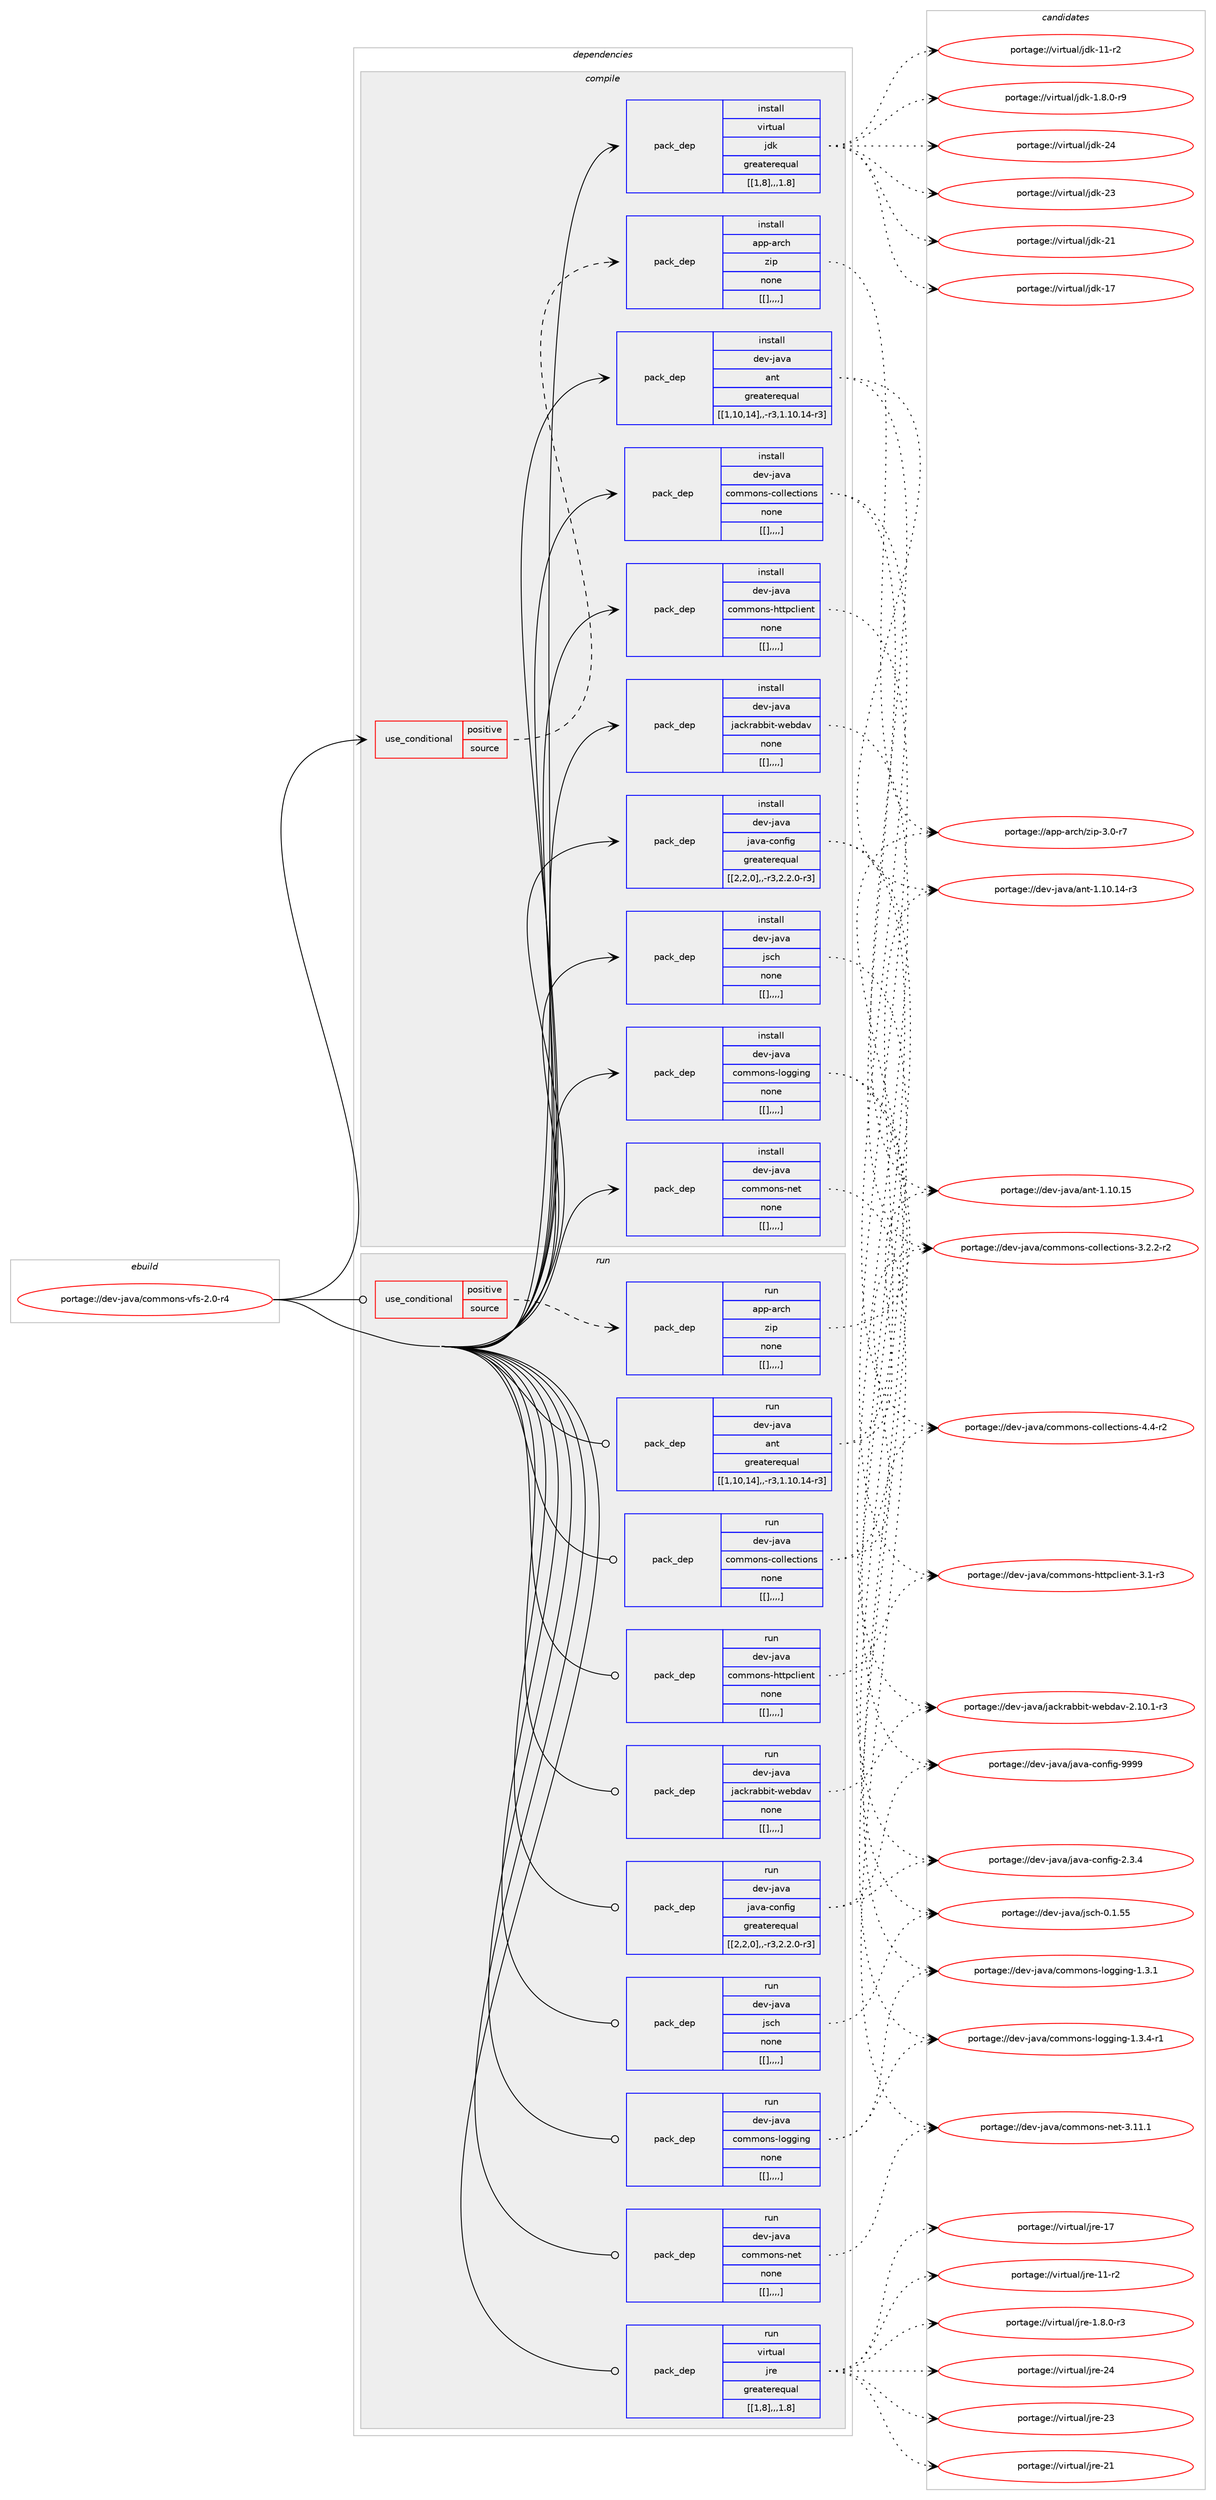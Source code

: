 digraph prolog {

# *************
# Graph options
# *************

newrank=true;
concentrate=true;
compound=true;
graph [rankdir=LR,fontname=Helvetica,fontsize=10,ranksep=1.5];#, ranksep=2.5, nodesep=0.2];
edge  [arrowhead=vee];
node  [fontname=Helvetica,fontsize=10];

# **********
# The ebuild
# **********

subgraph cluster_leftcol {
color=gray;
label=<<i>ebuild</i>>;
id [label="portage://dev-java/commons-vfs-2.0-r4", color=red, width=4, href="../dev-java/commons-vfs-2.0-r4.svg"];
}

# ****************
# The dependencies
# ****************

subgraph cluster_midcol {
color=gray;
label=<<i>dependencies</i>>;
subgraph cluster_compile {
fillcolor="#eeeeee";
style=filled;
label=<<i>compile</i>>;
subgraph cond23463 {
dependency97456 [label=<<TABLE BORDER="0" CELLBORDER="1" CELLSPACING="0" CELLPADDING="4"><TR><TD ROWSPAN="3" CELLPADDING="10">use_conditional</TD></TR><TR><TD>positive</TD></TR><TR><TD>source</TD></TR></TABLE>>, shape=none, color=red];
subgraph pack72869 {
dependency97511 [label=<<TABLE BORDER="0" CELLBORDER="1" CELLSPACING="0" CELLPADDING="4" WIDTH="220"><TR><TD ROWSPAN="6" CELLPADDING="30">pack_dep</TD></TR><TR><TD WIDTH="110">install</TD></TR><TR><TD>app-arch</TD></TR><TR><TD>zip</TD></TR><TR><TD>none</TD></TR><TR><TD>[[],,,,]</TD></TR></TABLE>>, shape=none, color=blue];
}
dependency97456:e -> dependency97511:w [weight=20,style="dashed",arrowhead="vee"];
}
id:e -> dependency97456:w [weight=20,style="solid",arrowhead="vee"];
subgraph pack72959 {
dependency97558 [label=<<TABLE BORDER="0" CELLBORDER="1" CELLSPACING="0" CELLPADDING="4" WIDTH="220"><TR><TD ROWSPAN="6" CELLPADDING="30">pack_dep</TD></TR><TR><TD WIDTH="110">install</TD></TR><TR><TD>dev-java</TD></TR><TR><TD>ant</TD></TR><TR><TD>greaterequal</TD></TR><TR><TD>[[1,10,14],,-r3,1.10.14-r3]</TD></TR></TABLE>>, shape=none, color=blue];
}
id:e -> dependency97558:w [weight=20,style="solid",arrowhead="vee"];
subgraph pack72992 {
dependency97616 [label=<<TABLE BORDER="0" CELLBORDER="1" CELLSPACING="0" CELLPADDING="4" WIDTH="220"><TR><TD ROWSPAN="6" CELLPADDING="30">pack_dep</TD></TR><TR><TD WIDTH="110">install</TD></TR><TR><TD>dev-java</TD></TR><TR><TD>commons-collections</TD></TR><TR><TD>none</TD></TR><TR><TD>[[],,,,]</TD></TR></TABLE>>, shape=none, color=blue];
}
id:e -> dependency97616:w [weight=20,style="solid",arrowhead="vee"];
subgraph pack73015 {
dependency97633 [label=<<TABLE BORDER="0" CELLBORDER="1" CELLSPACING="0" CELLPADDING="4" WIDTH="220"><TR><TD ROWSPAN="6" CELLPADDING="30">pack_dep</TD></TR><TR><TD WIDTH="110">install</TD></TR><TR><TD>dev-java</TD></TR><TR><TD>commons-httpclient</TD></TR><TR><TD>none</TD></TR><TR><TD>[[],,,,]</TD></TR></TABLE>>, shape=none, color=blue];
}
id:e -> dependency97633:w [weight=20,style="solid",arrowhead="vee"];
subgraph pack73017 {
dependency97652 [label=<<TABLE BORDER="0" CELLBORDER="1" CELLSPACING="0" CELLPADDING="4" WIDTH="220"><TR><TD ROWSPAN="6" CELLPADDING="30">pack_dep</TD></TR><TR><TD WIDTH="110">install</TD></TR><TR><TD>dev-java</TD></TR><TR><TD>commons-logging</TD></TR><TR><TD>none</TD></TR><TR><TD>[[],,,,]</TD></TR></TABLE>>, shape=none, color=blue];
}
id:e -> dependency97652:w [weight=20,style="solid",arrowhead="vee"];
subgraph pack73048 {
dependency97670 [label=<<TABLE BORDER="0" CELLBORDER="1" CELLSPACING="0" CELLPADDING="4" WIDTH="220"><TR><TD ROWSPAN="6" CELLPADDING="30">pack_dep</TD></TR><TR><TD WIDTH="110">install</TD></TR><TR><TD>dev-java</TD></TR><TR><TD>commons-net</TD></TR><TR><TD>none</TD></TR><TR><TD>[[],,,,]</TD></TR></TABLE>>, shape=none, color=blue];
}
id:e -> dependency97670:w [weight=20,style="solid",arrowhead="vee"];
subgraph pack73110 {
dependency97767 [label=<<TABLE BORDER="0" CELLBORDER="1" CELLSPACING="0" CELLPADDING="4" WIDTH="220"><TR><TD ROWSPAN="6" CELLPADDING="30">pack_dep</TD></TR><TR><TD WIDTH="110">install</TD></TR><TR><TD>dev-java</TD></TR><TR><TD>jackrabbit-webdav</TD></TR><TR><TD>none</TD></TR><TR><TD>[[],,,,]</TD></TR></TABLE>>, shape=none, color=blue];
}
id:e -> dependency97767:w [weight=20,style="solid",arrowhead="vee"];
subgraph pack73127 {
dependency97819 [label=<<TABLE BORDER="0" CELLBORDER="1" CELLSPACING="0" CELLPADDING="4" WIDTH="220"><TR><TD ROWSPAN="6" CELLPADDING="30">pack_dep</TD></TR><TR><TD WIDTH="110">install</TD></TR><TR><TD>dev-java</TD></TR><TR><TD>java-config</TD></TR><TR><TD>greaterequal</TD></TR><TR><TD>[[2,2,0],,-r3,2.2.0-r3]</TD></TR></TABLE>>, shape=none, color=blue];
}
id:e -> dependency97819:w [weight=20,style="solid",arrowhead="vee"];
subgraph pack73171 {
dependency97824 [label=<<TABLE BORDER="0" CELLBORDER="1" CELLSPACING="0" CELLPADDING="4" WIDTH="220"><TR><TD ROWSPAN="6" CELLPADDING="30">pack_dep</TD></TR><TR><TD WIDTH="110">install</TD></TR><TR><TD>dev-java</TD></TR><TR><TD>jsch</TD></TR><TR><TD>none</TD></TR><TR><TD>[[],,,,]</TD></TR></TABLE>>, shape=none, color=blue];
}
id:e -> dependency97824:w [weight=20,style="solid",arrowhead="vee"];
subgraph pack73173 {
dependency97844 [label=<<TABLE BORDER="0" CELLBORDER="1" CELLSPACING="0" CELLPADDING="4" WIDTH="220"><TR><TD ROWSPAN="6" CELLPADDING="30">pack_dep</TD></TR><TR><TD WIDTH="110">install</TD></TR><TR><TD>virtual</TD></TR><TR><TD>jdk</TD></TR><TR><TD>greaterequal</TD></TR><TR><TD>[[1,8],,,1.8]</TD></TR></TABLE>>, shape=none, color=blue];
}
id:e -> dependency97844:w [weight=20,style="solid",arrowhead="vee"];
}
subgraph cluster_compileandrun {
fillcolor="#eeeeee";
style=filled;
label=<<i>compile and run</i>>;
}
subgraph cluster_run {
fillcolor="#eeeeee";
style=filled;
label=<<i>run</i>>;
subgraph cond23540 {
dependency97882 [label=<<TABLE BORDER="0" CELLBORDER="1" CELLSPACING="0" CELLPADDING="4"><TR><TD ROWSPAN="3" CELLPADDING="10">use_conditional</TD></TR><TR><TD>positive</TD></TR><TR><TD>source</TD></TR></TABLE>>, shape=none, color=red];
subgraph pack73263 {
dependency97969 [label=<<TABLE BORDER="0" CELLBORDER="1" CELLSPACING="0" CELLPADDING="4" WIDTH="220"><TR><TD ROWSPAN="6" CELLPADDING="30">pack_dep</TD></TR><TR><TD WIDTH="110">run</TD></TR><TR><TD>app-arch</TD></TR><TR><TD>zip</TD></TR><TR><TD>none</TD></TR><TR><TD>[[],,,,]</TD></TR></TABLE>>, shape=none, color=blue];
}
dependency97882:e -> dependency97969:w [weight=20,style="dashed",arrowhead="vee"];
}
id:e -> dependency97882:w [weight=20,style="solid",arrowhead="odot"];
subgraph pack73301 {
dependency98007 [label=<<TABLE BORDER="0" CELLBORDER="1" CELLSPACING="0" CELLPADDING="4" WIDTH="220"><TR><TD ROWSPAN="6" CELLPADDING="30">pack_dep</TD></TR><TR><TD WIDTH="110">run</TD></TR><TR><TD>dev-java</TD></TR><TR><TD>ant</TD></TR><TR><TD>greaterequal</TD></TR><TR><TD>[[1,10,14],,-r3,1.10.14-r3]</TD></TR></TABLE>>, shape=none, color=blue];
}
id:e -> dependency98007:w [weight=20,style="solid",arrowhead="odot"];
subgraph pack73340 {
dependency98043 [label=<<TABLE BORDER="0" CELLBORDER="1" CELLSPACING="0" CELLPADDING="4" WIDTH="220"><TR><TD ROWSPAN="6" CELLPADDING="30">pack_dep</TD></TR><TR><TD WIDTH="110">run</TD></TR><TR><TD>dev-java</TD></TR><TR><TD>commons-collections</TD></TR><TR><TD>none</TD></TR><TR><TD>[[],,,,]</TD></TR></TABLE>>, shape=none, color=blue];
}
id:e -> dependency98043:w [weight=20,style="solid",arrowhead="odot"];
subgraph pack73354 {
dependency98053 [label=<<TABLE BORDER="0" CELLBORDER="1" CELLSPACING="0" CELLPADDING="4" WIDTH="220"><TR><TD ROWSPAN="6" CELLPADDING="30">pack_dep</TD></TR><TR><TD WIDTH="110">run</TD></TR><TR><TD>dev-java</TD></TR><TR><TD>commons-httpclient</TD></TR><TR><TD>none</TD></TR><TR><TD>[[],,,,]</TD></TR></TABLE>>, shape=none, color=blue];
}
id:e -> dependency98053:w [weight=20,style="solid",arrowhead="odot"];
subgraph pack73360 {
dependency98059 [label=<<TABLE BORDER="0" CELLBORDER="1" CELLSPACING="0" CELLPADDING="4" WIDTH="220"><TR><TD ROWSPAN="6" CELLPADDING="30">pack_dep</TD></TR><TR><TD WIDTH="110">run</TD></TR><TR><TD>dev-java</TD></TR><TR><TD>commons-logging</TD></TR><TR><TD>none</TD></TR><TR><TD>[[],,,,]</TD></TR></TABLE>>, shape=none, color=blue];
}
id:e -> dependency98059:w [weight=20,style="solid",arrowhead="odot"];
subgraph pack73406 {
dependency98170 [label=<<TABLE BORDER="0" CELLBORDER="1" CELLSPACING="0" CELLPADDING="4" WIDTH="220"><TR><TD ROWSPAN="6" CELLPADDING="30">pack_dep</TD></TR><TR><TD WIDTH="110">run</TD></TR><TR><TD>dev-java</TD></TR><TR><TD>commons-net</TD></TR><TR><TD>none</TD></TR><TR><TD>[[],,,,]</TD></TR></TABLE>>, shape=none, color=blue];
}
id:e -> dependency98170:w [weight=20,style="solid",arrowhead="odot"];
subgraph pack73455 {
dependency98202 [label=<<TABLE BORDER="0" CELLBORDER="1" CELLSPACING="0" CELLPADDING="4" WIDTH="220"><TR><TD ROWSPAN="6" CELLPADDING="30">pack_dep</TD></TR><TR><TD WIDTH="110">run</TD></TR><TR><TD>dev-java</TD></TR><TR><TD>jackrabbit-webdav</TD></TR><TR><TD>none</TD></TR><TR><TD>[[],,,,]</TD></TR></TABLE>>, shape=none, color=blue];
}
id:e -> dependency98202:w [weight=20,style="solid",arrowhead="odot"];
subgraph pack73476 {
dependency98204 [label=<<TABLE BORDER="0" CELLBORDER="1" CELLSPACING="0" CELLPADDING="4" WIDTH="220"><TR><TD ROWSPAN="6" CELLPADDING="30">pack_dep</TD></TR><TR><TD WIDTH="110">run</TD></TR><TR><TD>dev-java</TD></TR><TR><TD>java-config</TD></TR><TR><TD>greaterequal</TD></TR><TR><TD>[[2,2,0],,-r3,2.2.0-r3]</TD></TR></TABLE>>, shape=none, color=blue];
}
id:e -> dependency98204:w [weight=20,style="solid",arrowhead="odot"];
subgraph pack73507 {
dependency98255 [label=<<TABLE BORDER="0" CELLBORDER="1" CELLSPACING="0" CELLPADDING="4" WIDTH="220"><TR><TD ROWSPAN="6" CELLPADDING="30">pack_dep</TD></TR><TR><TD WIDTH="110">run</TD></TR><TR><TD>dev-java</TD></TR><TR><TD>jsch</TD></TR><TR><TD>none</TD></TR><TR><TD>[[],,,,]</TD></TR></TABLE>>, shape=none, color=blue];
}
id:e -> dependency98255:w [weight=20,style="solid",arrowhead="odot"];
subgraph pack73528 {
dependency98289 [label=<<TABLE BORDER="0" CELLBORDER="1" CELLSPACING="0" CELLPADDING="4" WIDTH="220"><TR><TD ROWSPAN="6" CELLPADDING="30">pack_dep</TD></TR><TR><TD WIDTH="110">run</TD></TR><TR><TD>virtual</TD></TR><TR><TD>jre</TD></TR><TR><TD>greaterequal</TD></TR><TR><TD>[[1,8],,,1.8]</TD></TR></TABLE>>, shape=none, color=blue];
}
id:e -> dependency98289:w [weight=20,style="solid",arrowhead="odot"];
}
}

# **************
# The candidates
# **************

subgraph cluster_choices {
rank=same;
color=gray;
label=<<i>candidates</i>>;

subgraph choice72846 {
color=black;
nodesep=1;
choice9711211245971149910447122105112455146484511455 [label="portage://app-arch/zip-3.0-r7", color=red, width=4,href="../app-arch/zip-3.0-r7.svg"];
dependency97511:e -> choice9711211245971149910447122105112455146484511455:w [style=dotted,weight="100"];
}
subgraph choice72849 {
color=black;
nodesep=1;
choice10010111845106971189747971101164549464948464953 [label="portage://dev-java/ant-1.10.15", color=red, width=4,href="../dev-java/ant-1.10.15.svg"];
choice100101118451069711897479711011645494649484649524511451 [label="portage://dev-java/ant-1.10.14-r3", color=red, width=4,href="../dev-java/ant-1.10.14-r3.svg"];
dependency97558:e -> choice10010111845106971189747971101164549464948464953:w [style=dotted,weight="100"];
dependency97558:e -> choice100101118451069711897479711011645494649484649524511451:w [style=dotted,weight="100"];
}
subgraph choice72853 {
color=black;
nodesep=1;
choice1001011184510697118974799111109109111110115459911110810810199116105111110115455246524511450 [label="portage://dev-java/commons-collections-4.4-r2", color=red, width=4,href="../dev-java/commons-collections-4.4-r2.svg"];
choice10010111845106971189747991111091091111101154599111108108101991161051111101154551465046504511450 [label="portage://dev-java/commons-collections-3.2.2-r2", color=red, width=4,href="../dev-java/commons-collections-3.2.2-r2.svg"];
dependency97616:e -> choice1001011184510697118974799111109109111110115459911110810810199116105111110115455246524511450:w [style=dotted,weight="100"];
dependency97616:e -> choice10010111845106971189747991111091091111101154599111108108101991161051111101154551465046504511450:w [style=dotted,weight="100"];
}
subgraph choice72855 {
color=black;
nodesep=1;
choice10010111845106971189747991111091091111101154510411611611299108105101110116455146494511451 [label="portage://dev-java/commons-httpclient-3.1-r3", color=red, width=4,href="../dev-java/commons-httpclient-3.1-r3.svg"];
dependency97633:e -> choice10010111845106971189747991111091091111101154510411611611299108105101110116455146494511451:w [style=dotted,weight="100"];
}
subgraph choice72928 {
color=black;
nodesep=1;
choice1001011184510697118974799111109109111110115451081111031031051101034549465146524511449 [label="portage://dev-java/commons-logging-1.3.4-r1", color=red, width=4,href="../dev-java/commons-logging-1.3.4-r1.svg"];
choice100101118451069711897479911110910911111011545108111103103105110103454946514649 [label="portage://dev-java/commons-logging-1.3.1", color=red, width=4,href="../dev-java/commons-logging-1.3.1.svg"];
dependency97652:e -> choice1001011184510697118974799111109109111110115451081111031031051101034549465146524511449:w [style=dotted,weight="100"];
dependency97652:e -> choice100101118451069711897479911110910911111011545108111103103105110103454946514649:w [style=dotted,weight="100"];
}
subgraph choice72930 {
color=black;
nodesep=1;
choice10010111845106971189747991111091091111101154511010111645514649494649 [label="portage://dev-java/commons-net-3.11.1", color=red, width=4,href="../dev-java/commons-net-3.11.1.svg"];
dependency97670:e -> choice10010111845106971189747991111091091111101154511010111645514649494649:w [style=dotted,weight="100"];
}
subgraph choice72932 {
color=black;
nodesep=1;
choice100101118451069711897471069799107114979898105116451191019810097118455046494846494511451 [label="portage://dev-java/jackrabbit-webdav-2.10.1-r3", color=red, width=4,href="../dev-java/jackrabbit-webdav-2.10.1-r3.svg"];
dependency97767:e -> choice100101118451069711897471069799107114979898105116451191019810097118455046494846494511451:w [style=dotted,weight="100"];
}
subgraph choice72933 {
color=black;
nodesep=1;
choice10010111845106971189747106971189745991111101021051034557575757 [label="portage://dev-java/java-config-9999", color=red, width=4,href="../dev-java/java-config-9999.svg"];
choice1001011184510697118974710697118974599111110102105103455046514652 [label="portage://dev-java/java-config-2.3.4", color=red, width=4,href="../dev-java/java-config-2.3.4.svg"];
dependency97819:e -> choice10010111845106971189747106971189745991111101021051034557575757:w [style=dotted,weight="100"];
dependency97819:e -> choice1001011184510697118974710697118974599111110102105103455046514652:w [style=dotted,weight="100"];
}
subgraph choice72972 {
color=black;
nodesep=1;
choice100101118451069711897471061159910445484649465353 [label="portage://dev-java/jsch-0.1.55", color=red, width=4,href="../dev-java/jsch-0.1.55.svg"];
dependency97824:e -> choice100101118451069711897471061159910445484649465353:w [style=dotted,weight="100"];
}
subgraph choice72987 {
color=black;
nodesep=1;
choice1181051141161179710847106100107455052 [label="portage://virtual/jdk-24", color=red, width=4,href="../virtual/jdk-24.svg"];
choice1181051141161179710847106100107455051 [label="portage://virtual/jdk-23", color=red, width=4,href="../virtual/jdk-23.svg"];
choice1181051141161179710847106100107455049 [label="portage://virtual/jdk-21", color=red, width=4,href="../virtual/jdk-21.svg"];
choice1181051141161179710847106100107454955 [label="portage://virtual/jdk-17", color=red, width=4,href="../virtual/jdk-17.svg"];
choice11810511411611797108471061001074549494511450 [label="portage://virtual/jdk-11-r2", color=red, width=4,href="../virtual/jdk-11-r2.svg"];
choice11810511411611797108471061001074549465646484511457 [label="portage://virtual/jdk-1.8.0-r9", color=red, width=4,href="../virtual/jdk-1.8.0-r9.svg"];
dependency97844:e -> choice1181051141161179710847106100107455052:w [style=dotted,weight="100"];
dependency97844:e -> choice1181051141161179710847106100107455051:w [style=dotted,weight="100"];
dependency97844:e -> choice1181051141161179710847106100107455049:w [style=dotted,weight="100"];
dependency97844:e -> choice1181051141161179710847106100107454955:w [style=dotted,weight="100"];
dependency97844:e -> choice11810511411611797108471061001074549494511450:w [style=dotted,weight="100"];
dependency97844:e -> choice11810511411611797108471061001074549465646484511457:w [style=dotted,weight="100"];
}
subgraph choice73031 {
color=black;
nodesep=1;
choice9711211245971149910447122105112455146484511455 [label="portage://app-arch/zip-3.0-r7", color=red, width=4,href="../app-arch/zip-3.0-r7.svg"];
dependency97969:e -> choice9711211245971149910447122105112455146484511455:w [style=dotted,weight="100"];
}
subgraph choice73044 {
color=black;
nodesep=1;
choice10010111845106971189747971101164549464948464953 [label="portage://dev-java/ant-1.10.15", color=red, width=4,href="../dev-java/ant-1.10.15.svg"];
choice100101118451069711897479711011645494649484649524511451 [label="portage://dev-java/ant-1.10.14-r3", color=red, width=4,href="../dev-java/ant-1.10.14-r3.svg"];
dependency98007:e -> choice10010111845106971189747971101164549464948464953:w [style=dotted,weight="100"];
dependency98007:e -> choice100101118451069711897479711011645494649484649524511451:w [style=dotted,weight="100"];
}
subgraph choice73046 {
color=black;
nodesep=1;
choice1001011184510697118974799111109109111110115459911110810810199116105111110115455246524511450 [label="portage://dev-java/commons-collections-4.4-r2", color=red, width=4,href="../dev-java/commons-collections-4.4-r2.svg"];
choice10010111845106971189747991111091091111101154599111108108101991161051111101154551465046504511450 [label="portage://dev-java/commons-collections-3.2.2-r2", color=red, width=4,href="../dev-java/commons-collections-3.2.2-r2.svg"];
dependency98043:e -> choice1001011184510697118974799111109109111110115459911110810810199116105111110115455246524511450:w [style=dotted,weight="100"];
dependency98043:e -> choice10010111845106971189747991111091091111101154599111108108101991161051111101154551465046504511450:w [style=dotted,weight="100"];
}
subgraph choice73084 {
color=black;
nodesep=1;
choice10010111845106971189747991111091091111101154510411611611299108105101110116455146494511451 [label="portage://dev-java/commons-httpclient-3.1-r3", color=red, width=4,href="../dev-java/commons-httpclient-3.1-r3.svg"];
dependency98053:e -> choice10010111845106971189747991111091091111101154510411611611299108105101110116455146494511451:w [style=dotted,weight="100"];
}
subgraph choice73089 {
color=black;
nodesep=1;
choice1001011184510697118974799111109109111110115451081111031031051101034549465146524511449 [label="portage://dev-java/commons-logging-1.3.4-r1", color=red, width=4,href="../dev-java/commons-logging-1.3.4-r1.svg"];
choice100101118451069711897479911110910911111011545108111103103105110103454946514649 [label="portage://dev-java/commons-logging-1.3.1", color=red, width=4,href="../dev-java/commons-logging-1.3.1.svg"];
dependency98059:e -> choice1001011184510697118974799111109109111110115451081111031031051101034549465146524511449:w [style=dotted,weight="100"];
dependency98059:e -> choice100101118451069711897479911110910911111011545108111103103105110103454946514649:w [style=dotted,weight="100"];
}
subgraph choice73098 {
color=black;
nodesep=1;
choice10010111845106971189747991111091091111101154511010111645514649494649 [label="portage://dev-java/commons-net-3.11.1", color=red, width=4,href="../dev-java/commons-net-3.11.1.svg"];
dependency98170:e -> choice10010111845106971189747991111091091111101154511010111645514649494649:w [style=dotted,weight="100"];
}
subgraph choice73129 {
color=black;
nodesep=1;
choice100101118451069711897471069799107114979898105116451191019810097118455046494846494511451 [label="portage://dev-java/jackrabbit-webdav-2.10.1-r3", color=red, width=4,href="../dev-java/jackrabbit-webdav-2.10.1-r3.svg"];
dependency98202:e -> choice100101118451069711897471069799107114979898105116451191019810097118455046494846494511451:w [style=dotted,weight="100"];
}
subgraph choice73219 {
color=black;
nodesep=1;
choice10010111845106971189747106971189745991111101021051034557575757 [label="portage://dev-java/java-config-9999", color=red, width=4,href="../dev-java/java-config-9999.svg"];
choice1001011184510697118974710697118974599111110102105103455046514652 [label="portage://dev-java/java-config-2.3.4", color=red, width=4,href="../dev-java/java-config-2.3.4.svg"];
dependency98204:e -> choice10010111845106971189747106971189745991111101021051034557575757:w [style=dotted,weight="100"];
dependency98204:e -> choice1001011184510697118974710697118974599111110102105103455046514652:w [style=dotted,weight="100"];
}
subgraph choice73247 {
color=black;
nodesep=1;
choice100101118451069711897471061159910445484649465353 [label="portage://dev-java/jsch-0.1.55", color=red, width=4,href="../dev-java/jsch-0.1.55.svg"];
dependency98255:e -> choice100101118451069711897471061159910445484649465353:w [style=dotted,weight="100"];
}
subgraph choice73252 {
color=black;
nodesep=1;
choice1181051141161179710847106114101455052 [label="portage://virtual/jre-24", color=red, width=4,href="../virtual/jre-24.svg"];
choice1181051141161179710847106114101455051 [label="portage://virtual/jre-23", color=red, width=4,href="../virtual/jre-23.svg"];
choice1181051141161179710847106114101455049 [label="portage://virtual/jre-21", color=red, width=4,href="../virtual/jre-21.svg"];
choice1181051141161179710847106114101454955 [label="portage://virtual/jre-17", color=red, width=4,href="../virtual/jre-17.svg"];
choice11810511411611797108471061141014549494511450 [label="portage://virtual/jre-11-r2", color=red, width=4,href="../virtual/jre-11-r2.svg"];
choice11810511411611797108471061141014549465646484511451 [label="portage://virtual/jre-1.8.0-r3", color=red, width=4,href="../virtual/jre-1.8.0-r3.svg"];
dependency98289:e -> choice1181051141161179710847106114101455052:w [style=dotted,weight="100"];
dependency98289:e -> choice1181051141161179710847106114101455051:w [style=dotted,weight="100"];
dependency98289:e -> choice1181051141161179710847106114101455049:w [style=dotted,weight="100"];
dependency98289:e -> choice1181051141161179710847106114101454955:w [style=dotted,weight="100"];
dependency98289:e -> choice11810511411611797108471061141014549494511450:w [style=dotted,weight="100"];
dependency98289:e -> choice11810511411611797108471061141014549465646484511451:w [style=dotted,weight="100"];
}
}

}
